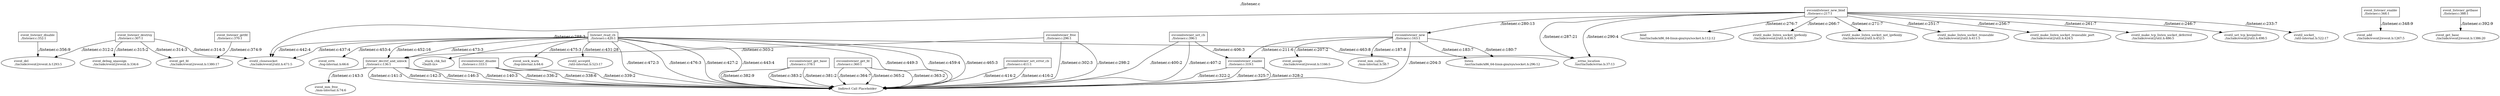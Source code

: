 digraph GRAPH_0 {

  // Generated by Graph::Easy 0.76 at Thu Jan 25 07:04:09 2024

  edge [ arrowhead=normal ];
  graph [ label="./listener.c", labelloc=top ];
  node [
    fillcolor=white,
    fontsize=11,
    shape=box,
    style=filled ];

  "./listener.c:event_listener_destroy" [ label="event_listener_destroy\l./listener.c:307:1\l" ]
  "./listener.c:event_listener_disable" [ label="event_listener_disable\l./listener.c:352:1\l" ]
  "./listener.c:event_listener_enable" [ label="event_listener_enable\l./listener.c:344:1\l" ]
  "./listener.c:event_listener_getbase" [ label="event_listener_getbase\l./listener.c:388:1\l" ]
  "./listener.c:event_listener_getfd" [ label="event_listener_getfd\l./listener.c:370:1\l" ]
  "./listener.c:listener_decref_and_unlock" [ label="listener_decref_and_unlock\l./listener.c:136:1\l" ]
  "./listener.c:listener_read_cb" [ label="listener_read_cb\l./listener.c:420:1\l" ]
  __errno_location [ label="__errno_location\l/usr/include/errno.h:37:13\l", shape=ellipse ]
  __indirect_call [ label="Indirect Call Placeholder\l", shape=ellipse ]
  __stack_chk_fail [ label="__stack_chk_fail\l<built-in>\l", shape=ellipse ]
  bind [ label="bind\l/usr/include/x86_64-linux-gnu/sys/socket.h:112:12\l", shape=ellipse ]
  evconnlistener_disable [ label="evconnlistener_disable\l./listener.c:333:1\l" ]
  evconnlistener_enable [ label="evconnlistener_enable\l./listener.c:319:1\l" ]
  evconnlistener_free [ label="evconnlistener_free\l./listener.c:296:1\l" ]
  evconnlistener_get_base [ label="evconnlistener_get_base\l./listener.c:378:1\l" ]
  evconnlistener_get_fd [ label="evconnlistener_get_fd\l./listener.c:360:1\l" ]
  evconnlistener_new [ label="evconnlistener_new\l./listener.c:163:1\l" ]
  evconnlistener_new_bind [ label="evconnlistener_new_bind\l./listener.c:217:1\l" ]
  evconnlistener_set_cb [ label="evconnlistener_set_cb\l./listener.c:396:1\l" ]
  evconnlistener_set_error_cb [ label="evconnlistener_set_error_cb\l./listener.c:411:1\l" ]
  event_add [ label="event_add\l./include/event2/event.h:1267:5\l", shape=ellipse ]
  event_assign [ label="event_assign\l./include/event2/event.h:1166:5\l", shape=ellipse ]
  event_debug_unassign [ label="event_debug_unassign\l./include/event2/event.h:334:6\l", shape=ellipse ]
  event_del [ label="event_del\l./include/event2/event.h:1293:5\l", shape=ellipse ]
  event_errx [ label="event_errx\l./log-internal.h:66:6\l", shape=ellipse ]
  event_get_base [ label="event_get_base\l./include/event2/event.h:1386:20\l", shape=ellipse ]
  event_get_fd [ label="event_get_fd\l./include/event2/event.h:1380:17\l", shape=ellipse ]
  event_mm_calloc_ [ label="event_mm_calloc_\l./mm-internal.h:58:7\l", shape=ellipse ]
  event_mm_free_ [ label="event_mm_free_\l./mm-internal.h:74:6\l", shape=ellipse ]
  event_sock_warn [ label="event_sock_warn\l./log-internal.h:64:6\l", shape=ellipse ]
  "evutil_accept4_" [ label="evutil_accept4_\l./util-internal.h:523:17\l", shape=ellipse ]
  evutil_closesocket [ label="evutil_closesocket\l./include/event2/util.h:471:5\l", shape=ellipse ]
  "evutil_make_listen_socket_ipv6only" [ label="evutil_make_listen_socket_ipv6only\l./include/event2/util.h:438:5\l", shape=ellipse ]
  "evutil_make_listen_socket_not_ipv6only" [ label="evutil_make_listen_socket_not_ipv6only\l./include/event2/util.h:452:5\l", shape=ellipse ]
  evutil_make_listen_socket_reuseable [ label="evutil_make_listen_socket_reuseable\l./include/event2/util.h:411:5\l", shape=ellipse ]
  evutil_make_listen_socket_reuseable_port [ label="evutil_make_listen_socket_reuseable_port\l./include/event2/util.h:424:5\l", shape=ellipse ]
  evutil_make_tcp_listen_socket_deferred [ label="evutil_make_tcp_listen_socket_deferred\l./include/event2/util.h:486:5\l", shape=ellipse ]
  evutil_set_tcp_keepalive [ label="evutil_set_tcp_keepalive\l./include/event2/util.h:498:5\l", shape=ellipse ]
  evutil_socket_ [ label="evutil_socket_\l./util-internal.h:522:17\l", shape=ellipse ]
  listen [ label="listen\l/usr/include/x86_64-linux-gnu/sys/socket.h:296:12\l", shape=ellipse ]

  "./listener.c:listener_decref_and_unlock" -> event_mm_free_ [ color="#000000", fontcolor="#000000", label="./listener.c:143:3" ]
  "./listener.c:listener_decref_and_unlock" -> __indirect_call [ color="#000000", fontcolor="#000000", label="./listener.c:140:3" ]
  "./listener.c:listener_decref_and_unlock" -> __indirect_call [ color="#000000", fontcolor="#000000", label="./listener.c:141:3" ]
  "./listener.c:listener_decref_and_unlock" -> __indirect_call [ color="#000000", fontcolor="#000000", label="./listener.c:142:3" ]
  "./listener.c:listener_decref_and_unlock" -> __indirect_call [ color="#000000", fontcolor="#000000", label="./listener.c:146:3" ]
  evconnlistener_new -> listen [ color="#000000", fontcolor="#000000", label="./listener.c:180:7" ]
  evconnlistener_new -> listen [ color="#000000", fontcolor="#000000", label="./listener.c:183:7" ]
  evconnlistener_new -> evconnlistener_enable [ color="#000000", fontcolor="#000000", label="./listener.c:211:6" ]
  evconnlistener_new -> event_assign [ color="#000000", fontcolor="#000000", label="./listener.c:207:2" ]
  evconnlistener_new -> event_mm_calloc_ [ color="#000000", fontcolor="#000000", label="./listener.c:187:8" ]
  evconnlistener_new -> __indirect_call [ color="#000000", fontcolor="#000000", label="./listener.c:204:3" ]
  evconnlistener_enable -> __indirect_call [ color="#000000", fontcolor="#000000", label="./listener.c:322:2" ]
  evconnlistener_enable -> __indirect_call [ color="#000000", fontcolor="#000000", label="./listener.c:325:7" ]
  evconnlistener_enable -> __indirect_call [ color="#000000", fontcolor="#000000", label="./listener.c:328:2" ]
  evconnlistener_new_bind -> evconnlistener_new [ color="#000000", fontcolor="#000000", label="./listener.c:280:13" ]
  evconnlistener_new_bind -> evutil_closesocket [ color="#000000", fontcolor="#000000", label="./listener.c:288:3" ]
  evconnlistener_new_bind -> __errno_location [ color="#000000", fontcolor="#000000", label="./listener.c:287:21" ]
  evconnlistener_new_bind -> __errno_location [ color="#000000", fontcolor="#000000", label="./listener.c:290:4" ]
  evconnlistener_new_bind -> bind [ color="#000000", fontcolor="#000000", label="./listener.c:276:7" ]
  evconnlistener_new_bind -> "evutil_make_listen_socket_not_ipv6only" [ color="#000000", fontcolor="#000000", label="./listener.c:271:7" ]
  evconnlistener_new_bind -> "evutil_make_listen_socket_ipv6only" [ color="#000000", fontcolor="#000000", label="./listener.c:266:7" ]
  evconnlistener_new_bind -> evutil_make_tcp_listen_socket_deferred [ color="#000000", fontcolor="#000000", label="./listener.c:261:7" ]
  evconnlistener_new_bind -> evutil_make_listen_socket_reuseable_port [ color="#000000", fontcolor="#000000", label="./listener.c:256:7" ]
  evconnlistener_new_bind -> evutil_make_listen_socket_reuseable [ color="#000000", fontcolor="#000000", label="./listener.c:251:7" ]
  evconnlistener_new_bind -> evutil_set_tcp_keepalive [ color="#000000", fontcolor="#000000", label="./listener.c:246:7" ]
  evconnlistener_new_bind -> evutil_socket_ [ color="#000000", fontcolor="#000000", label="./listener.c:233:7" ]
  evconnlistener_free -> __indirect_call [ color="#000000", fontcolor="#000000", label="./listener.c:298:2" ]
  evconnlistener_free -> __indirect_call [ color="#000000", fontcolor="#000000", label="./listener.c:302:3" ]
  evconnlistener_free -> "./listener.c:listener_decref_and_unlock" [ color="#000000", fontcolor="#000000", label="./listener.c:303:2" ]
  "./listener.c:event_listener_destroy" -> event_debug_unassign [ color="#000000", fontcolor="#000000", label="./listener.c:315:2" ]
  "./listener.c:event_listener_destroy" -> event_get_fd [ color="#000000", fontcolor="#000000", label="./listener.c:314:3" ]
  "./listener.c:event_listener_destroy" -> event_del [ color="#000000", fontcolor="#000000", label="./listener.c:312:2" ]
  "./listener.c:event_listener_destroy" -> evutil_closesocket [ color="#000000", fontcolor="#000000", label="./listener.c:314:3" ]
  evconnlistener_disable -> __indirect_call [ color="#000000", fontcolor="#000000", label="./listener.c:336:2" ]
  evconnlistener_disable -> __indirect_call [ color="#000000", fontcolor="#000000", label="./listener.c:338:6" ]
  evconnlistener_disable -> __indirect_call [ color="#000000", fontcolor="#000000", label="./listener.c:339:2" ]
  "./listener.c:event_listener_enable" -> event_add [ color="#000000", fontcolor="#000000", label="./listener.c:348:9" ]
  "./listener.c:event_listener_disable" -> event_del [ color="#000000", fontcolor="#000000", label="./listener.c:356:9" ]
  evconnlistener_get_fd -> __indirect_call [ color="#000000", fontcolor="#000000", label="./listener.c:363:2" ]
  evconnlistener_get_fd -> __indirect_call [ color="#000000", fontcolor="#000000", label="./listener.c:364:7" ]
  evconnlistener_get_fd -> __indirect_call [ color="#000000", fontcolor="#000000", label="./listener.c:365:2" ]
  "./listener.c:event_listener_getfd" -> event_get_fd [ color="#000000", fontcolor="#000000", label="./listener.c:374:9" ]
  evconnlistener_get_base -> __indirect_call [ color="#000000", fontcolor="#000000", label="./listener.c:381:2" ]
  evconnlistener_get_base -> __indirect_call [ color="#000000", fontcolor="#000000", label="./listener.c:382:9" ]
  evconnlistener_get_base -> __indirect_call [ color="#000000", fontcolor="#000000", label="./listener.c:383:2" ]
  "./listener.c:event_listener_getbase" -> event_get_base [ color="#000000", fontcolor="#000000", label="./listener.c:392:9" ]
  evconnlistener_set_cb -> evconnlistener_enable [ color="#000000", fontcolor="#000000", label="./listener.c:406:3" ]
  evconnlistener_set_cb -> __indirect_call [ color="#000000", fontcolor="#000000", label="./listener.c:400:2" ]
  evconnlistener_set_cb -> __indirect_call [ color="#000000", fontcolor="#000000", label="./listener.c:407:2" ]
  evconnlistener_set_error_cb -> __indirect_call [ color="#000000", fontcolor="#000000", label="./listener.c:414:2" ]
  evconnlistener_set_error_cb -> __indirect_call [ color="#000000", fontcolor="#000000", label="./listener.c:416:2" ]
  "./listener.c:listener_read_cb" -> event_errx [ color="#000000", fontcolor="#000000", label="./listener.c:453:4" ]
  "./listener.c:listener_read_cb" -> "evutil_accept4_" [ color="#000000", fontcolor="#000000", label="./listener.c:431:28" ]
  "./listener.c:listener_read_cb" -> evutil_closesocket [ color="#000000", fontcolor="#000000", label="./listener.c:437:4" ]
  "./listener.c:listener_read_cb" -> evutil_closesocket [ color="#000000", fontcolor="#000000", label="./listener.c:442:4" ]
  "./listener.c:listener_read_cb" -> __errno_location [ color="#000000", fontcolor="#000000", label="./listener.c:463:8" ]
  "./listener.c:listener_read_cb" -> __stack_chk_fail [ color="#000000" ]
  "./listener.c:listener_read_cb" -> event_sock_warn [ color="#000000", fontcolor="#000000", label="./listener.c:475:3" ]
  "./listener.c:listener_read_cb" -> __indirect_call [ color="#000000", fontcolor="#000000", label="./listener.c:472:3" ]
  "./listener.c:listener_read_cb" -> __indirect_call [ color="#000000", fontcolor="#000000", label="./listener.c:476:3" ]
  "./listener.c:listener_read_cb" -> __indirect_call [ color="#000000", fontcolor="#000000", label="./listener.c:427:2" ]
  "./listener.c:listener_read_cb" -> __indirect_call [ color="#000000", fontcolor="#000000", label="./listener.c:443:4" ]
  "./listener.c:listener_read_cb" -> __indirect_call [ color="#000000", fontcolor="#000000", label="./listener.c:449:3" ]
  "./listener.c:listener_read_cb" -> __indirect_call [ color="#000000", fontcolor="#000000", label="./listener.c:459:4" ]
  "./listener.c:listener_read_cb" -> __indirect_call [ color="#000000", fontcolor="#000000", label="./listener.c:465:3" ]
  "./listener.c:listener_read_cb" -> "./listener.c:listener_decref_and_unlock" [ color="#000000", fontcolor="#000000", label="./listener.c:473:3" ]
  "./listener.c:listener_read_cb" -> "./listener.c:listener_decref_and_unlock" [ color="#000000", fontcolor="#000000", label="./listener.c:452:16" ]

}

